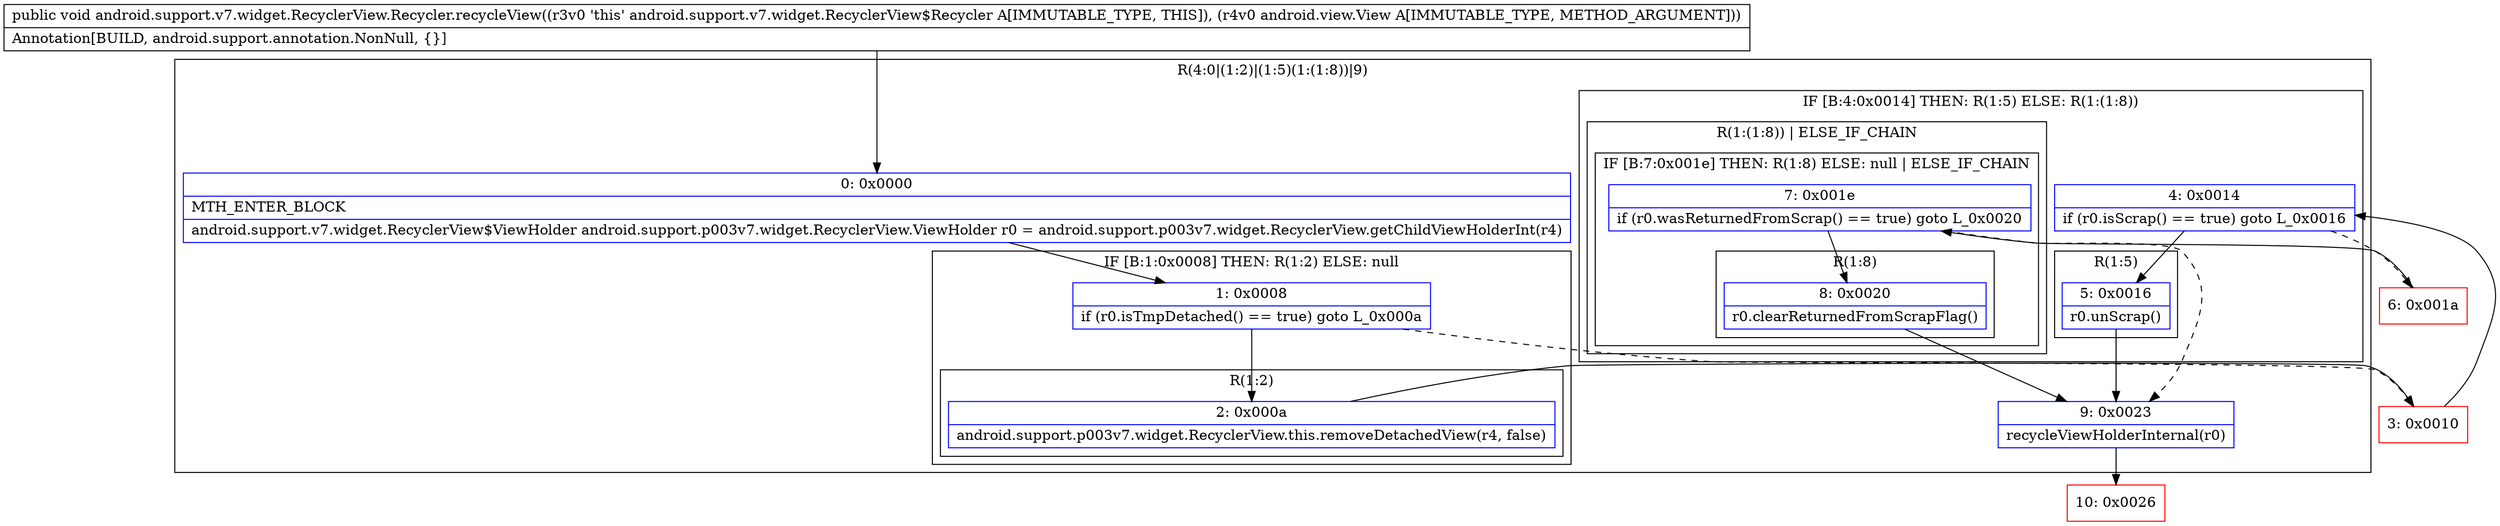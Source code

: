 digraph "CFG forandroid.support.v7.widget.RecyclerView.Recycler.recycleView(Landroid\/view\/View;)V" {
subgraph cluster_Region_1665852581 {
label = "R(4:0|(1:2)|(1:5)(1:(1:8))|9)";
node [shape=record,color=blue];
Node_0 [shape=record,label="{0\:\ 0x0000|MTH_ENTER_BLOCK\l|android.support.v7.widget.RecyclerView$ViewHolder android.support.p003v7.widget.RecyclerView.ViewHolder r0 = android.support.p003v7.widget.RecyclerView.getChildViewHolderInt(r4)\l}"];
subgraph cluster_IfRegion_1873000165 {
label = "IF [B:1:0x0008] THEN: R(1:2) ELSE: null";
node [shape=record,color=blue];
Node_1 [shape=record,label="{1\:\ 0x0008|if (r0.isTmpDetached() == true) goto L_0x000a\l}"];
subgraph cluster_Region_1647804138 {
label = "R(1:2)";
node [shape=record,color=blue];
Node_2 [shape=record,label="{2\:\ 0x000a|android.support.p003v7.widget.RecyclerView.this.removeDetachedView(r4, false)\l}"];
}
}
subgraph cluster_IfRegion_1185625224 {
label = "IF [B:4:0x0014] THEN: R(1:5) ELSE: R(1:(1:8))";
node [shape=record,color=blue];
Node_4 [shape=record,label="{4\:\ 0x0014|if (r0.isScrap() == true) goto L_0x0016\l}"];
subgraph cluster_Region_310374438 {
label = "R(1:5)";
node [shape=record,color=blue];
Node_5 [shape=record,label="{5\:\ 0x0016|r0.unScrap()\l}"];
}
subgraph cluster_Region_153659421 {
label = "R(1:(1:8)) | ELSE_IF_CHAIN\l";
node [shape=record,color=blue];
subgraph cluster_IfRegion_639914240 {
label = "IF [B:7:0x001e] THEN: R(1:8) ELSE: null | ELSE_IF_CHAIN\l";
node [shape=record,color=blue];
Node_7 [shape=record,label="{7\:\ 0x001e|if (r0.wasReturnedFromScrap() == true) goto L_0x0020\l}"];
subgraph cluster_Region_1422057407 {
label = "R(1:8)";
node [shape=record,color=blue];
Node_8 [shape=record,label="{8\:\ 0x0020|r0.clearReturnedFromScrapFlag()\l}"];
}
}
}
}
Node_9 [shape=record,label="{9\:\ 0x0023|recycleViewHolderInternal(r0)\l}"];
}
Node_3 [shape=record,color=red,label="{3\:\ 0x0010}"];
Node_6 [shape=record,color=red,label="{6\:\ 0x001a}"];
Node_10 [shape=record,color=red,label="{10\:\ 0x0026}"];
MethodNode[shape=record,label="{public void android.support.v7.widget.RecyclerView.Recycler.recycleView((r3v0 'this' android.support.v7.widget.RecyclerView$Recycler A[IMMUTABLE_TYPE, THIS]), (r4v0 android.view.View A[IMMUTABLE_TYPE, METHOD_ARGUMENT]))  | Annotation[BUILD, android.support.annotation.NonNull, \{\}]\l}"];
MethodNode -> Node_0;
Node_0 -> Node_1;
Node_1 -> Node_2;
Node_1 -> Node_3[style=dashed];
Node_2 -> Node_3;
Node_4 -> Node_5;
Node_4 -> Node_6[style=dashed];
Node_5 -> Node_9;
Node_7 -> Node_8;
Node_7 -> Node_9[style=dashed];
Node_8 -> Node_9;
Node_9 -> Node_10;
Node_3 -> Node_4;
Node_6 -> Node_7;
}

